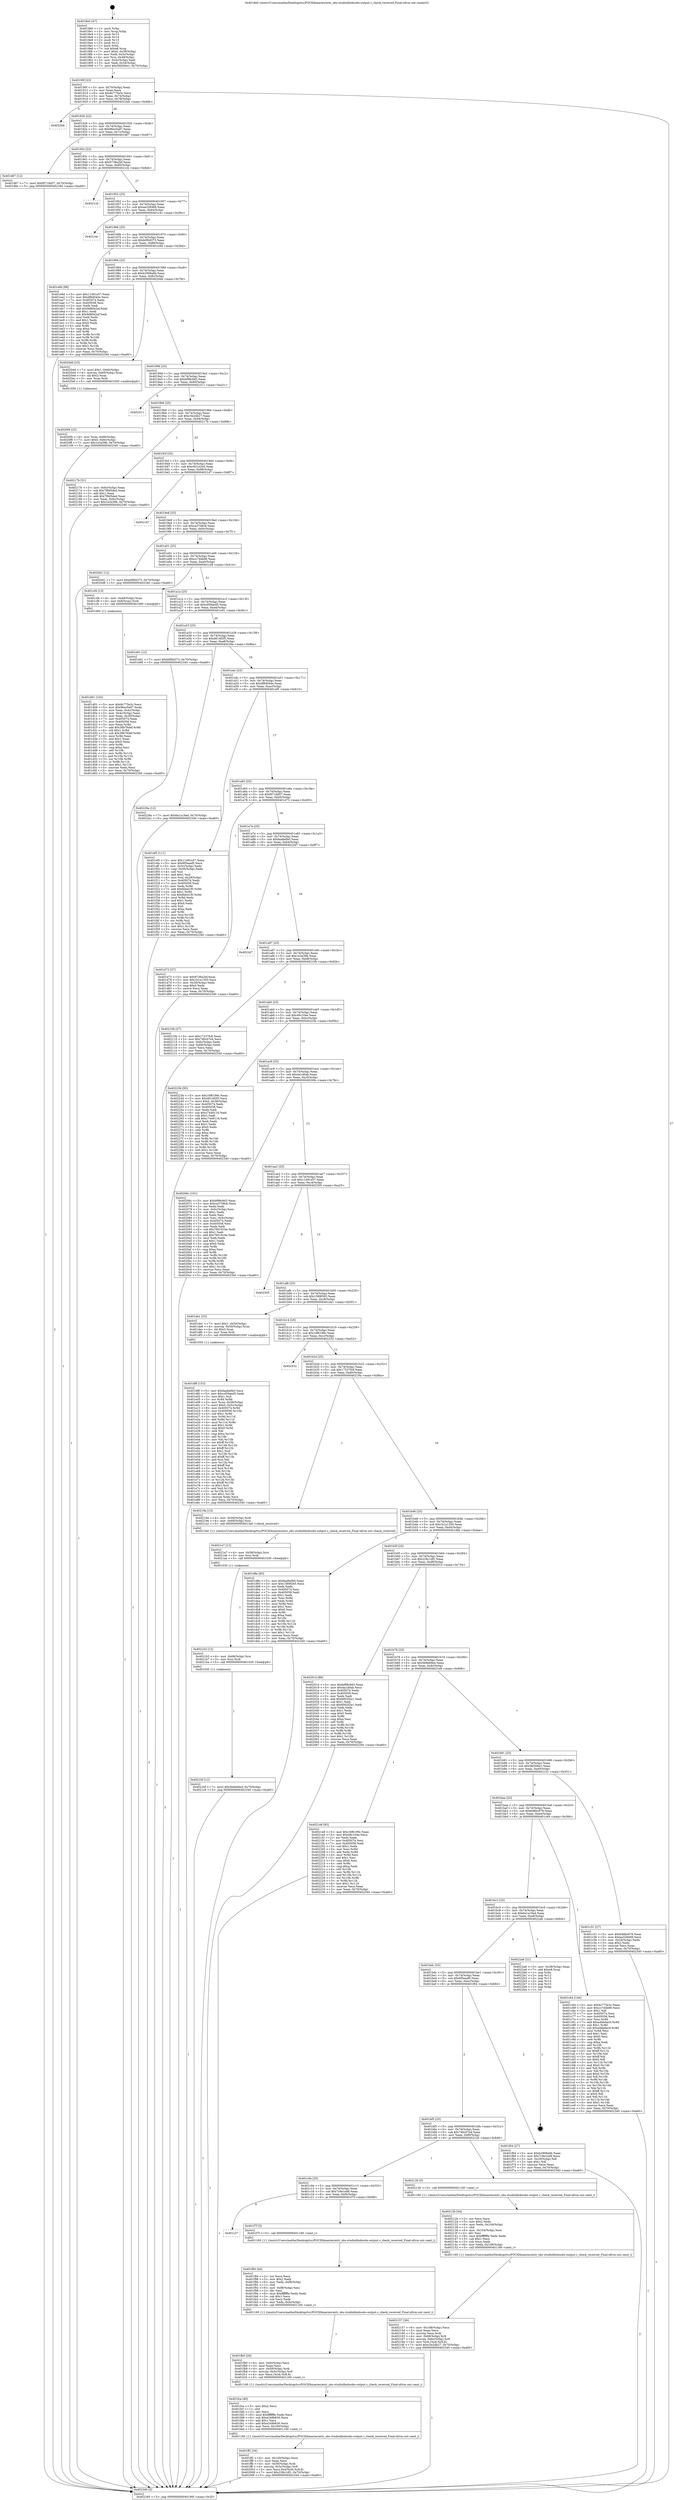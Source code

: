 digraph "0x4018e0" {
  label = "0x4018e0 (/mnt/c/Users/mathe/Desktop/tcc/POCII/binaries/extr_obs-studiolibobsobs-output.c_check_received_Final-ollvm.out::main(0))"
  labelloc = "t"
  node[shape=record]

  Entry [label="",width=0.3,height=0.3,shape=circle,fillcolor=black,style=filled]
  "0x40190f" [label="{
     0x40190f [23]\l
     | [instrs]\l
     &nbsp;&nbsp;0x40190f \<+3\>: mov -0x70(%rbp),%eax\l
     &nbsp;&nbsp;0x401912 \<+2\>: mov %eax,%ecx\l
     &nbsp;&nbsp;0x401914 \<+6\>: sub $0x8c775e3c,%ecx\l
     &nbsp;&nbsp;0x40191a \<+3\>: mov %eax,-0x74(%rbp)\l
     &nbsp;&nbsp;0x40191d \<+3\>: mov %ecx,-0x78(%rbp)\l
     &nbsp;&nbsp;0x401920 \<+6\>: je 00000000004022bb \<main+0x9db\>\l
  }"]
  "0x4022bb" [label="{
     0x4022bb\l
  }", style=dashed]
  "0x401926" [label="{
     0x401926 [22]\l
     | [instrs]\l
     &nbsp;&nbsp;0x401926 \<+5\>: jmp 000000000040192b \<main+0x4b\>\l
     &nbsp;&nbsp;0x40192b \<+3\>: mov -0x74(%rbp),%eax\l
     &nbsp;&nbsp;0x40192e \<+5\>: sub $0x96ec0a97,%eax\l
     &nbsp;&nbsp;0x401933 \<+3\>: mov %eax,-0x7c(%rbp)\l
     &nbsp;&nbsp;0x401936 \<+6\>: je 0000000000401d67 \<main+0x487\>\l
  }"]
  Exit [label="",width=0.3,height=0.3,shape=circle,fillcolor=black,style=filled,peripheries=2]
  "0x401d67" [label="{
     0x401d67 [12]\l
     | [instrs]\l
     &nbsp;&nbsp;0x401d67 \<+7\>: movl $0xf0718d57,-0x70(%rbp)\l
     &nbsp;&nbsp;0x401d6e \<+5\>: jmp 0000000000402340 \<main+0xa60\>\l
  }"]
  "0x40193c" [label="{
     0x40193c [22]\l
     | [instrs]\l
     &nbsp;&nbsp;0x40193c \<+5\>: jmp 0000000000401941 \<main+0x61\>\l
     &nbsp;&nbsp;0x401941 \<+3\>: mov -0x74(%rbp),%eax\l
     &nbsp;&nbsp;0x401944 \<+5\>: sub $0x9738a2bf,%eax\l
     &nbsp;&nbsp;0x401949 \<+3\>: mov %eax,-0x80(%rbp)\l
     &nbsp;&nbsp;0x40194c \<+6\>: je 00000000004021cb \<main+0x8eb\>\l
  }"]
  "0x4021bf" [label="{
     0x4021bf [12]\l
     | [instrs]\l
     &nbsp;&nbsp;0x4021bf \<+7\>: movl $0x5b9e69e4,-0x70(%rbp)\l
     &nbsp;&nbsp;0x4021c6 \<+5\>: jmp 0000000000402340 \<main+0xa60\>\l
  }"]
  "0x4021cb" [label="{
     0x4021cb\l
  }", style=dashed]
  "0x401952" [label="{
     0x401952 [25]\l
     | [instrs]\l
     &nbsp;&nbsp;0x401952 \<+5\>: jmp 0000000000401957 \<main+0x77\>\l
     &nbsp;&nbsp;0x401957 \<+3\>: mov -0x74(%rbp),%eax\l
     &nbsp;&nbsp;0x40195a \<+5\>: sub $0xaa328468,%eax\l
     &nbsp;&nbsp;0x40195f \<+6\>: mov %eax,-0x84(%rbp)\l
     &nbsp;&nbsp;0x401965 \<+6\>: je 0000000000401c4c \<main+0x36c\>\l
  }"]
  "0x4021b3" [label="{
     0x4021b3 [12]\l
     | [instrs]\l
     &nbsp;&nbsp;0x4021b3 \<+4\>: mov -0x68(%rbp),%rsi\l
     &nbsp;&nbsp;0x4021b7 \<+3\>: mov %rsi,%rdi\l
     &nbsp;&nbsp;0x4021ba \<+5\>: call 0000000000401030 \<free@plt\>\l
     | [calls]\l
     &nbsp;&nbsp;0x401030 \{1\} (unknown)\l
  }"]
  "0x401c4c" [label="{
     0x401c4c\l
  }", style=dashed]
  "0x40196b" [label="{
     0x40196b [25]\l
     | [instrs]\l
     &nbsp;&nbsp;0x40196b \<+5\>: jmp 0000000000401970 \<main+0x90\>\l
     &nbsp;&nbsp;0x401970 \<+3\>: mov -0x74(%rbp),%eax\l
     &nbsp;&nbsp;0x401973 \<+5\>: sub $0xb0f0d373,%eax\l
     &nbsp;&nbsp;0x401978 \<+6\>: mov %eax,-0x88(%rbp)\l
     &nbsp;&nbsp;0x40197e \<+6\>: je 0000000000401e9d \<main+0x5bd\>\l
  }"]
  "0x4021a7" [label="{
     0x4021a7 [12]\l
     | [instrs]\l
     &nbsp;&nbsp;0x4021a7 \<+4\>: mov -0x58(%rbp),%rsi\l
     &nbsp;&nbsp;0x4021ab \<+3\>: mov %rsi,%rdi\l
     &nbsp;&nbsp;0x4021ae \<+5\>: call 0000000000401030 \<free@plt\>\l
     | [calls]\l
     &nbsp;&nbsp;0x401030 \{1\} (unknown)\l
  }"]
  "0x401e9d" [label="{
     0x401e9d [88]\l
     | [instrs]\l
     &nbsp;&nbsp;0x401e9d \<+5\>: mov $0x11491e57,%eax\l
     &nbsp;&nbsp;0x401ea2 \<+5\>: mov $0xdf84044e,%ecx\l
     &nbsp;&nbsp;0x401ea7 \<+7\>: mov 0x405074,%edx\l
     &nbsp;&nbsp;0x401eae \<+7\>: mov 0x405058,%esi\l
     &nbsp;&nbsp;0x401eb5 \<+2\>: mov %edx,%edi\l
     &nbsp;&nbsp;0x401eb7 \<+6\>: add $0x9d80e2af,%edi\l
     &nbsp;&nbsp;0x401ebd \<+3\>: sub $0x1,%edi\l
     &nbsp;&nbsp;0x401ec0 \<+6\>: sub $0x9d80e2af,%edi\l
     &nbsp;&nbsp;0x401ec6 \<+3\>: imul %edi,%edx\l
     &nbsp;&nbsp;0x401ec9 \<+3\>: and $0x1,%edx\l
     &nbsp;&nbsp;0x401ecc \<+3\>: cmp $0x0,%edx\l
     &nbsp;&nbsp;0x401ecf \<+4\>: sete %r8b\l
     &nbsp;&nbsp;0x401ed3 \<+3\>: cmp $0xa,%esi\l
     &nbsp;&nbsp;0x401ed6 \<+4\>: setl %r9b\l
     &nbsp;&nbsp;0x401eda \<+3\>: mov %r8b,%r10b\l
     &nbsp;&nbsp;0x401edd \<+3\>: and %r9b,%r10b\l
     &nbsp;&nbsp;0x401ee0 \<+3\>: xor %r9b,%r8b\l
     &nbsp;&nbsp;0x401ee3 \<+3\>: or %r8b,%r10b\l
     &nbsp;&nbsp;0x401ee6 \<+4\>: test $0x1,%r10b\l
     &nbsp;&nbsp;0x401eea \<+3\>: cmovne %ecx,%eax\l
     &nbsp;&nbsp;0x401eed \<+3\>: mov %eax,-0x70(%rbp)\l
     &nbsp;&nbsp;0x401ef0 \<+5\>: jmp 0000000000402340 \<main+0xa60\>\l
  }"]
  "0x401984" [label="{
     0x401984 [25]\l
     | [instrs]\l
     &nbsp;&nbsp;0x401984 \<+5\>: jmp 0000000000401989 \<main+0xa9\>\l
     &nbsp;&nbsp;0x401989 \<+3\>: mov -0x74(%rbp),%eax\l
     &nbsp;&nbsp;0x40198c \<+5\>: sub $0xb2908a6b,%eax\l
     &nbsp;&nbsp;0x401991 \<+6\>: mov %eax,-0x8c(%rbp)\l
     &nbsp;&nbsp;0x401997 \<+6\>: je 00000000004020dd \<main+0x7fd\>\l
  }"]
  "0x402157" [label="{
     0x402157 [36]\l
     | [instrs]\l
     &nbsp;&nbsp;0x402157 \<+6\>: mov -0x108(%rbp),%ecx\l
     &nbsp;&nbsp;0x40215d \<+3\>: imul %eax,%ecx\l
     &nbsp;&nbsp;0x402160 \<+3\>: movslq %ecx,%rdi\l
     &nbsp;&nbsp;0x402163 \<+4\>: mov -0x68(%rbp),%r8\l
     &nbsp;&nbsp;0x402167 \<+4\>: movslq -0x6c(%rbp),%r9\l
     &nbsp;&nbsp;0x40216b \<+4\>: mov %rdi,(%r8,%r9,8)\l
     &nbsp;&nbsp;0x40216f \<+7\>: movl $0xc5e2db27,-0x70(%rbp)\l
     &nbsp;&nbsp;0x402176 \<+5\>: jmp 0000000000402340 \<main+0xa60\>\l
  }"]
  "0x4020dd" [label="{
     0x4020dd [23]\l
     | [instrs]\l
     &nbsp;&nbsp;0x4020dd \<+7\>: movl $0x1,-0x60(%rbp)\l
     &nbsp;&nbsp;0x4020e4 \<+4\>: movslq -0x60(%rbp),%rax\l
     &nbsp;&nbsp;0x4020e8 \<+4\>: shl $0x3,%rax\l
     &nbsp;&nbsp;0x4020ec \<+3\>: mov %rax,%rdi\l
     &nbsp;&nbsp;0x4020ef \<+5\>: call 0000000000401050 \<malloc@plt\>\l
     | [calls]\l
     &nbsp;&nbsp;0x401050 \{1\} (unknown)\l
  }"]
  "0x40199d" [label="{
     0x40199d [25]\l
     | [instrs]\l
     &nbsp;&nbsp;0x40199d \<+5\>: jmp 00000000004019a2 \<main+0xc2\>\l
     &nbsp;&nbsp;0x4019a2 \<+3\>: mov -0x74(%rbp),%eax\l
     &nbsp;&nbsp;0x4019a5 \<+5\>: sub $0xbf98c9d3,%eax\l
     &nbsp;&nbsp;0x4019aa \<+6\>: mov %eax,-0x90(%rbp)\l
     &nbsp;&nbsp;0x4019b0 \<+6\>: je 0000000000402311 \<main+0xa31\>\l
  }"]
  "0x40212b" [label="{
     0x40212b [44]\l
     | [instrs]\l
     &nbsp;&nbsp;0x40212b \<+2\>: xor %ecx,%ecx\l
     &nbsp;&nbsp;0x40212d \<+5\>: mov $0x2,%edx\l
     &nbsp;&nbsp;0x402132 \<+6\>: mov %edx,-0x104(%rbp)\l
     &nbsp;&nbsp;0x402138 \<+1\>: cltd\l
     &nbsp;&nbsp;0x402139 \<+6\>: mov -0x104(%rbp),%esi\l
     &nbsp;&nbsp;0x40213f \<+2\>: idiv %esi\l
     &nbsp;&nbsp;0x402141 \<+6\>: imul $0xfffffffe,%edx,%edx\l
     &nbsp;&nbsp;0x402147 \<+3\>: sub $0x1,%ecx\l
     &nbsp;&nbsp;0x40214a \<+2\>: sub %ecx,%edx\l
     &nbsp;&nbsp;0x40214c \<+6\>: mov %edx,-0x108(%rbp)\l
     &nbsp;&nbsp;0x402152 \<+5\>: call 0000000000401160 \<next_i\>\l
     | [calls]\l
     &nbsp;&nbsp;0x401160 \{1\} (/mnt/c/Users/mathe/Desktop/tcc/POCII/binaries/extr_obs-studiolibobsobs-output.c_check_received_Final-ollvm.out::next_i)\l
  }"]
  "0x402311" [label="{
     0x402311\l
  }", style=dashed]
  "0x4019b6" [label="{
     0x4019b6 [25]\l
     | [instrs]\l
     &nbsp;&nbsp;0x4019b6 \<+5\>: jmp 00000000004019bb \<main+0xdb\>\l
     &nbsp;&nbsp;0x4019bb \<+3\>: mov -0x74(%rbp),%eax\l
     &nbsp;&nbsp;0x4019be \<+5\>: sub $0xc5e2db27,%eax\l
     &nbsp;&nbsp;0x4019c3 \<+6\>: mov %eax,-0x94(%rbp)\l
     &nbsp;&nbsp;0x4019c9 \<+6\>: je 000000000040217b \<main+0x89b\>\l
  }"]
  "0x4020f4" [label="{
     0x4020f4 [23]\l
     | [instrs]\l
     &nbsp;&nbsp;0x4020f4 \<+4\>: mov %rax,-0x68(%rbp)\l
     &nbsp;&nbsp;0x4020f8 \<+7\>: movl $0x0,-0x6c(%rbp)\l
     &nbsp;&nbsp;0x4020ff \<+7\>: movl $0x1e3a39b,-0x70(%rbp)\l
     &nbsp;&nbsp;0x402106 \<+5\>: jmp 0000000000402340 \<main+0xa60\>\l
  }"]
  "0x40217b" [label="{
     0x40217b [31]\l
     | [instrs]\l
     &nbsp;&nbsp;0x40217b \<+3\>: mov -0x6c(%rbp),%eax\l
     &nbsp;&nbsp;0x40217e \<+5\>: sub $0x7f9d5ded,%eax\l
     &nbsp;&nbsp;0x402183 \<+3\>: add $0x1,%eax\l
     &nbsp;&nbsp;0x402186 \<+5\>: add $0x7f9d5ded,%eax\l
     &nbsp;&nbsp;0x40218b \<+3\>: mov %eax,-0x6c(%rbp)\l
     &nbsp;&nbsp;0x40218e \<+7\>: movl $0x1e3a39b,-0x70(%rbp)\l
     &nbsp;&nbsp;0x402195 \<+5\>: jmp 0000000000402340 \<main+0xa60\>\l
  }"]
  "0x4019cf" [label="{
     0x4019cf [25]\l
     | [instrs]\l
     &nbsp;&nbsp;0x4019cf \<+5\>: jmp 00000000004019d4 \<main+0xf4\>\l
     &nbsp;&nbsp;0x4019d4 \<+3\>: mov -0x74(%rbp),%eax\l
     &nbsp;&nbsp;0x4019d7 \<+5\>: sub $0xc621e2e0,%eax\l
     &nbsp;&nbsp;0x4019dc \<+6\>: mov %eax,-0x98(%rbp)\l
     &nbsp;&nbsp;0x4019e2 \<+6\>: je 00000000004021d7 \<main+0x8f7\>\l
  }"]
  "0x401ff2" [label="{
     0x401ff2 [34]\l
     | [instrs]\l
     &nbsp;&nbsp;0x401ff2 \<+6\>: mov -0x100(%rbp),%ecx\l
     &nbsp;&nbsp;0x401ff8 \<+3\>: imul %eax,%ecx\l
     &nbsp;&nbsp;0x401ffb \<+4\>: mov -0x58(%rbp),%rdi\l
     &nbsp;&nbsp;0x401fff \<+4\>: movslq -0x5c(%rbp),%r8\l
     &nbsp;&nbsp;0x402003 \<+5\>: mov %ecx,0x4(%rdi,%r8,8)\l
     &nbsp;&nbsp;0x402008 \<+7\>: movl $0x228c1df1,-0x70(%rbp)\l
     &nbsp;&nbsp;0x40200f \<+5\>: jmp 0000000000402340 \<main+0xa60\>\l
  }"]
  "0x4021d7" [label="{
     0x4021d7\l
  }", style=dashed]
  "0x4019e8" [label="{
     0x4019e8 [25]\l
     | [instrs]\l
     &nbsp;&nbsp;0x4019e8 \<+5\>: jmp 00000000004019ed \<main+0x10d\>\l
     &nbsp;&nbsp;0x4019ed \<+3\>: mov -0x74(%rbp),%eax\l
     &nbsp;&nbsp;0x4019f0 \<+5\>: sub $0xca3708cb,%eax\l
     &nbsp;&nbsp;0x4019f5 \<+6\>: mov %eax,-0x9c(%rbp)\l
     &nbsp;&nbsp;0x4019fb \<+6\>: je 00000000004020d1 \<main+0x7f1\>\l
  }"]
  "0x401fca" [label="{
     0x401fca [40]\l
     | [instrs]\l
     &nbsp;&nbsp;0x401fca \<+5\>: mov $0x2,%ecx\l
     &nbsp;&nbsp;0x401fcf \<+1\>: cltd\l
     &nbsp;&nbsp;0x401fd0 \<+2\>: idiv %ecx\l
     &nbsp;&nbsp;0x401fd2 \<+6\>: imul $0xfffffffe,%edx,%ecx\l
     &nbsp;&nbsp;0x401fd8 \<+6\>: sub $0xe249b630,%ecx\l
     &nbsp;&nbsp;0x401fde \<+3\>: add $0x1,%ecx\l
     &nbsp;&nbsp;0x401fe1 \<+6\>: add $0xe249b630,%ecx\l
     &nbsp;&nbsp;0x401fe7 \<+6\>: mov %ecx,-0x100(%rbp)\l
     &nbsp;&nbsp;0x401fed \<+5\>: call 0000000000401160 \<next_i\>\l
     | [calls]\l
     &nbsp;&nbsp;0x401160 \{1\} (/mnt/c/Users/mathe/Desktop/tcc/POCII/binaries/extr_obs-studiolibobsobs-output.c_check_received_Final-ollvm.out::next_i)\l
  }"]
  "0x4020d1" [label="{
     0x4020d1 [12]\l
     | [instrs]\l
     &nbsp;&nbsp;0x4020d1 \<+7\>: movl $0xb0f0d373,-0x70(%rbp)\l
     &nbsp;&nbsp;0x4020d8 \<+5\>: jmp 0000000000402340 \<main+0xa60\>\l
  }"]
  "0x401a01" [label="{
     0x401a01 [25]\l
     | [instrs]\l
     &nbsp;&nbsp;0x401a01 \<+5\>: jmp 0000000000401a06 \<main+0x126\>\l
     &nbsp;&nbsp;0x401a06 \<+3\>: mov -0x74(%rbp),%eax\l
     &nbsp;&nbsp;0x401a09 \<+5\>: sub $0xcc7d4b98,%eax\l
     &nbsp;&nbsp;0x401a0e \<+6\>: mov %eax,-0xa0(%rbp)\l
     &nbsp;&nbsp;0x401a14 \<+6\>: je 0000000000401cf4 \<main+0x414\>\l
  }"]
  "0x401fb0" [label="{
     0x401fb0 [26]\l
     | [instrs]\l
     &nbsp;&nbsp;0x401fb0 \<+6\>: mov -0xfc(%rbp),%ecx\l
     &nbsp;&nbsp;0x401fb6 \<+3\>: imul %eax,%ecx\l
     &nbsp;&nbsp;0x401fb9 \<+4\>: mov -0x58(%rbp),%rdi\l
     &nbsp;&nbsp;0x401fbd \<+4\>: movslq -0x5c(%rbp),%r8\l
     &nbsp;&nbsp;0x401fc1 \<+4\>: mov %ecx,(%rdi,%r8,8)\l
     &nbsp;&nbsp;0x401fc5 \<+5\>: call 0000000000401160 \<next_i\>\l
     | [calls]\l
     &nbsp;&nbsp;0x401160 \{1\} (/mnt/c/Users/mathe/Desktop/tcc/POCII/binaries/extr_obs-studiolibobsobs-output.c_check_received_Final-ollvm.out::next_i)\l
  }"]
  "0x401cf4" [label="{
     0x401cf4 [13]\l
     | [instrs]\l
     &nbsp;&nbsp;0x401cf4 \<+4\>: mov -0x48(%rbp),%rax\l
     &nbsp;&nbsp;0x401cf8 \<+4\>: mov 0x8(%rax),%rdi\l
     &nbsp;&nbsp;0x401cfc \<+5\>: call 0000000000401060 \<atoi@plt\>\l
     | [calls]\l
     &nbsp;&nbsp;0x401060 \{1\} (unknown)\l
  }"]
  "0x401a1a" [label="{
     0x401a1a [25]\l
     | [instrs]\l
     &nbsp;&nbsp;0x401a1a \<+5\>: jmp 0000000000401a1f \<main+0x13f\>\l
     &nbsp;&nbsp;0x401a1f \<+3\>: mov -0x74(%rbp),%eax\l
     &nbsp;&nbsp;0x401a22 \<+5\>: sub $0xcd59aed5,%eax\l
     &nbsp;&nbsp;0x401a27 \<+6\>: mov %eax,-0xa4(%rbp)\l
     &nbsp;&nbsp;0x401a2d \<+6\>: je 0000000000401e91 \<main+0x5b1\>\l
  }"]
  "0x401f84" [label="{
     0x401f84 [44]\l
     | [instrs]\l
     &nbsp;&nbsp;0x401f84 \<+2\>: xor %ecx,%ecx\l
     &nbsp;&nbsp;0x401f86 \<+5\>: mov $0x2,%edx\l
     &nbsp;&nbsp;0x401f8b \<+6\>: mov %edx,-0xf8(%rbp)\l
     &nbsp;&nbsp;0x401f91 \<+1\>: cltd\l
     &nbsp;&nbsp;0x401f92 \<+6\>: mov -0xf8(%rbp),%esi\l
     &nbsp;&nbsp;0x401f98 \<+2\>: idiv %esi\l
     &nbsp;&nbsp;0x401f9a \<+6\>: imul $0xfffffffe,%edx,%edx\l
     &nbsp;&nbsp;0x401fa0 \<+3\>: sub $0x1,%ecx\l
     &nbsp;&nbsp;0x401fa3 \<+2\>: sub %ecx,%edx\l
     &nbsp;&nbsp;0x401fa5 \<+6\>: mov %edx,-0xfc(%rbp)\l
     &nbsp;&nbsp;0x401fab \<+5\>: call 0000000000401160 \<next_i\>\l
     | [calls]\l
     &nbsp;&nbsp;0x401160 \{1\} (/mnt/c/Users/mathe/Desktop/tcc/POCII/binaries/extr_obs-studiolibobsobs-output.c_check_received_Final-ollvm.out::next_i)\l
  }"]
  "0x401e91" [label="{
     0x401e91 [12]\l
     | [instrs]\l
     &nbsp;&nbsp;0x401e91 \<+7\>: movl $0xb0f0d373,-0x70(%rbp)\l
     &nbsp;&nbsp;0x401e98 \<+5\>: jmp 0000000000402340 \<main+0xa60\>\l
  }"]
  "0x401a33" [label="{
     0x401a33 [25]\l
     | [instrs]\l
     &nbsp;&nbsp;0x401a33 \<+5\>: jmp 0000000000401a38 \<main+0x158\>\l
     &nbsp;&nbsp;0x401a38 \<+3\>: mov -0x74(%rbp),%eax\l
     &nbsp;&nbsp;0x401a3b \<+5\>: sub $0xd614f2f5,%eax\l
     &nbsp;&nbsp;0x401a40 \<+6\>: mov %eax,-0xa8(%rbp)\l
     &nbsp;&nbsp;0x401a46 \<+6\>: je 000000000040229a \<main+0x9ba\>\l
  }"]
  "0x401c27" [label="{
     0x401c27\l
  }", style=dashed]
  "0x40229a" [label="{
     0x40229a [12]\l
     | [instrs]\l
     &nbsp;&nbsp;0x40229a \<+7\>: movl $0x6a1a19ad,-0x70(%rbp)\l
     &nbsp;&nbsp;0x4022a1 \<+5\>: jmp 0000000000402340 \<main+0xa60\>\l
  }"]
  "0x401a4c" [label="{
     0x401a4c [25]\l
     | [instrs]\l
     &nbsp;&nbsp;0x401a4c \<+5\>: jmp 0000000000401a51 \<main+0x171\>\l
     &nbsp;&nbsp;0x401a51 \<+3\>: mov -0x74(%rbp),%eax\l
     &nbsp;&nbsp;0x401a54 \<+5\>: sub $0xdf84044e,%eax\l
     &nbsp;&nbsp;0x401a59 \<+6\>: mov %eax,-0xac(%rbp)\l
     &nbsp;&nbsp;0x401a5f \<+6\>: je 0000000000401ef5 \<main+0x615\>\l
  }"]
  "0x401f7f" [label="{
     0x401f7f [5]\l
     | [instrs]\l
     &nbsp;&nbsp;0x401f7f \<+5\>: call 0000000000401160 \<next_i\>\l
     | [calls]\l
     &nbsp;&nbsp;0x401160 \{1\} (/mnt/c/Users/mathe/Desktop/tcc/POCII/binaries/extr_obs-studiolibobsobs-output.c_check_received_Final-ollvm.out::next_i)\l
  }"]
  "0x401ef5" [label="{
     0x401ef5 [111]\l
     | [instrs]\l
     &nbsp;&nbsp;0x401ef5 \<+5\>: mov $0x11491e57,%eax\l
     &nbsp;&nbsp;0x401efa \<+5\>: mov $0x6f5eaaf0,%ecx\l
     &nbsp;&nbsp;0x401eff \<+3\>: mov -0x5c(%rbp),%edx\l
     &nbsp;&nbsp;0x401f02 \<+3\>: cmp -0x50(%rbp),%edx\l
     &nbsp;&nbsp;0x401f05 \<+4\>: setl %sil\l
     &nbsp;&nbsp;0x401f09 \<+4\>: and $0x1,%sil\l
     &nbsp;&nbsp;0x401f0d \<+4\>: mov %sil,-0x29(%rbp)\l
     &nbsp;&nbsp;0x401f11 \<+7\>: mov 0x405074,%edx\l
     &nbsp;&nbsp;0x401f18 \<+7\>: mov 0x405058,%edi\l
     &nbsp;&nbsp;0x401f1f \<+3\>: mov %edx,%r8d\l
     &nbsp;&nbsp;0x401f22 \<+7\>: add $0x6bb41f0,%r8d\l
     &nbsp;&nbsp;0x401f29 \<+4\>: sub $0x1,%r8d\l
     &nbsp;&nbsp;0x401f2d \<+7\>: sub $0x6bb41f0,%r8d\l
     &nbsp;&nbsp;0x401f34 \<+4\>: imul %r8d,%edx\l
     &nbsp;&nbsp;0x401f38 \<+3\>: and $0x1,%edx\l
     &nbsp;&nbsp;0x401f3b \<+3\>: cmp $0x0,%edx\l
     &nbsp;&nbsp;0x401f3e \<+4\>: sete %sil\l
     &nbsp;&nbsp;0x401f42 \<+3\>: cmp $0xa,%edi\l
     &nbsp;&nbsp;0x401f45 \<+4\>: setl %r9b\l
     &nbsp;&nbsp;0x401f49 \<+3\>: mov %sil,%r10b\l
     &nbsp;&nbsp;0x401f4c \<+3\>: and %r9b,%r10b\l
     &nbsp;&nbsp;0x401f4f \<+3\>: xor %r9b,%sil\l
     &nbsp;&nbsp;0x401f52 \<+3\>: or %sil,%r10b\l
     &nbsp;&nbsp;0x401f55 \<+4\>: test $0x1,%r10b\l
     &nbsp;&nbsp;0x401f59 \<+3\>: cmovne %ecx,%eax\l
     &nbsp;&nbsp;0x401f5c \<+3\>: mov %eax,-0x70(%rbp)\l
     &nbsp;&nbsp;0x401f5f \<+5\>: jmp 0000000000402340 \<main+0xa60\>\l
  }"]
  "0x401a65" [label="{
     0x401a65 [25]\l
     | [instrs]\l
     &nbsp;&nbsp;0x401a65 \<+5\>: jmp 0000000000401a6a \<main+0x18a\>\l
     &nbsp;&nbsp;0x401a6a \<+3\>: mov -0x74(%rbp),%eax\l
     &nbsp;&nbsp;0x401a6d \<+5\>: sub $0xf0718d57,%eax\l
     &nbsp;&nbsp;0x401a72 \<+6\>: mov %eax,-0xb0(%rbp)\l
     &nbsp;&nbsp;0x401a78 \<+6\>: je 0000000000401d73 \<main+0x493\>\l
  }"]
  "0x401c0e" [label="{
     0x401c0e [25]\l
     | [instrs]\l
     &nbsp;&nbsp;0x401c0e \<+5\>: jmp 0000000000401c13 \<main+0x333\>\l
     &nbsp;&nbsp;0x401c13 \<+3\>: mov -0x74(%rbp),%eax\l
     &nbsp;&nbsp;0x401c16 \<+5\>: sub $0x7c9e1ed8,%eax\l
     &nbsp;&nbsp;0x401c1b \<+6\>: mov %eax,-0xf4(%rbp)\l
     &nbsp;&nbsp;0x401c21 \<+6\>: je 0000000000401f7f \<main+0x69f\>\l
  }"]
  "0x401d73" [label="{
     0x401d73 [27]\l
     | [instrs]\l
     &nbsp;&nbsp;0x401d73 \<+5\>: mov $0x9738a2bf,%eax\l
     &nbsp;&nbsp;0x401d78 \<+5\>: mov $0x1b1a1350,%ecx\l
     &nbsp;&nbsp;0x401d7d \<+3\>: mov -0x30(%rbp),%edx\l
     &nbsp;&nbsp;0x401d80 \<+3\>: cmp $0x0,%edx\l
     &nbsp;&nbsp;0x401d83 \<+3\>: cmove %ecx,%eax\l
     &nbsp;&nbsp;0x401d86 \<+3\>: mov %eax,-0x70(%rbp)\l
     &nbsp;&nbsp;0x401d89 \<+5\>: jmp 0000000000402340 \<main+0xa60\>\l
  }"]
  "0x401a7e" [label="{
     0x401a7e [25]\l
     | [instrs]\l
     &nbsp;&nbsp;0x401a7e \<+5\>: jmp 0000000000401a83 \<main+0x1a3\>\l
     &nbsp;&nbsp;0x401a83 \<+3\>: mov -0x74(%rbp),%eax\l
     &nbsp;&nbsp;0x401a86 \<+5\>: sub $0xfaa8a0b0,%eax\l
     &nbsp;&nbsp;0x401a8b \<+6\>: mov %eax,-0xb4(%rbp)\l
     &nbsp;&nbsp;0x401a91 \<+6\>: je 00000000004022d7 \<main+0x9f7\>\l
  }"]
  "0x402126" [label="{
     0x402126 [5]\l
     | [instrs]\l
     &nbsp;&nbsp;0x402126 \<+5\>: call 0000000000401160 \<next_i\>\l
     | [calls]\l
     &nbsp;&nbsp;0x401160 \{1\} (/mnt/c/Users/mathe/Desktop/tcc/POCII/binaries/extr_obs-studiolibobsobs-output.c_check_received_Final-ollvm.out::next_i)\l
  }"]
  "0x4022d7" [label="{
     0x4022d7\l
  }", style=dashed]
  "0x401a97" [label="{
     0x401a97 [25]\l
     | [instrs]\l
     &nbsp;&nbsp;0x401a97 \<+5\>: jmp 0000000000401a9c \<main+0x1bc\>\l
     &nbsp;&nbsp;0x401a9c \<+3\>: mov -0x74(%rbp),%eax\l
     &nbsp;&nbsp;0x401a9f \<+5\>: sub $0x1e3a39b,%eax\l
     &nbsp;&nbsp;0x401aa4 \<+6\>: mov %eax,-0xb8(%rbp)\l
     &nbsp;&nbsp;0x401aaa \<+6\>: je 000000000040210b \<main+0x82b\>\l
  }"]
  "0x401bf5" [label="{
     0x401bf5 [25]\l
     | [instrs]\l
     &nbsp;&nbsp;0x401bf5 \<+5\>: jmp 0000000000401bfa \<main+0x31a\>\l
     &nbsp;&nbsp;0x401bfa \<+3\>: mov -0x74(%rbp),%eax\l
     &nbsp;&nbsp;0x401bfd \<+5\>: sub $0x74bc07e4,%eax\l
     &nbsp;&nbsp;0x401c02 \<+6\>: mov %eax,-0xf0(%rbp)\l
     &nbsp;&nbsp;0x401c08 \<+6\>: je 0000000000402126 \<main+0x846\>\l
  }"]
  "0x40210b" [label="{
     0x40210b [27]\l
     | [instrs]\l
     &nbsp;&nbsp;0x40210b \<+5\>: mov $0x17237fc8,%eax\l
     &nbsp;&nbsp;0x402110 \<+5\>: mov $0x74bc07e4,%ecx\l
     &nbsp;&nbsp;0x402115 \<+3\>: mov -0x6c(%rbp),%edx\l
     &nbsp;&nbsp;0x402118 \<+3\>: cmp -0x60(%rbp),%edx\l
     &nbsp;&nbsp;0x40211b \<+3\>: cmovl %ecx,%eax\l
     &nbsp;&nbsp;0x40211e \<+3\>: mov %eax,-0x70(%rbp)\l
     &nbsp;&nbsp;0x402121 \<+5\>: jmp 0000000000402340 \<main+0xa60\>\l
  }"]
  "0x401ab0" [label="{
     0x401ab0 [25]\l
     | [instrs]\l
     &nbsp;&nbsp;0x401ab0 \<+5\>: jmp 0000000000401ab5 \<main+0x1d5\>\l
     &nbsp;&nbsp;0x401ab5 \<+3\>: mov -0x74(%rbp),%eax\l
     &nbsp;&nbsp;0x401ab8 \<+5\>: sub $0x49c104e,%eax\l
     &nbsp;&nbsp;0x401abd \<+6\>: mov %eax,-0xbc(%rbp)\l
     &nbsp;&nbsp;0x401ac3 \<+6\>: je 000000000040223b \<main+0x95b\>\l
  }"]
  "0x401f64" [label="{
     0x401f64 [27]\l
     | [instrs]\l
     &nbsp;&nbsp;0x401f64 \<+5\>: mov $0xb2908a6b,%eax\l
     &nbsp;&nbsp;0x401f69 \<+5\>: mov $0x7c9e1ed8,%ecx\l
     &nbsp;&nbsp;0x401f6e \<+3\>: mov -0x29(%rbp),%dl\l
     &nbsp;&nbsp;0x401f71 \<+3\>: test $0x1,%dl\l
     &nbsp;&nbsp;0x401f74 \<+3\>: cmovne %ecx,%eax\l
     &nbsp;&nbsp;0x401f77 \<+3\>: mov %eax,-0x70(%rbp)\l
     &nbsp;&nbsp;0x401f7a \<+5\>: jmp 0000000000402340 \<main+0xa60\>\l
  }"]
  "0x40223b" [label="{
     0x40223b [95]\l
     | [instrs]\l
     &nbsp;&nbsp;0x40223b \<+5\>: mov $0x16f6199c,%eax\l
     &nbsp;&nbsp;0x402240 \<+5\>: mov $0xd614f2f5,%ecx\l
     &nbsp;&nbsp;0x402245 \<+7\>: movl $0x0,-0x38(%rbp)\l
     &nbsp;&nbsp;0x40224c \<+7\>: mov 0x405074,%edx\l
     &nbsp;&nbsp;0x402253 \<+7\>: mov 0x405058,%esi\l
     &nbsp;&nbsp;0x40225a \<+2\>: mov %edx,%edi\l
     &nbsp;&nbsp;0x40225c \<+6\>: sub $0xc7449116,%edi\l
     &nbsp;&nbsp;0x402262 \<+3\>: sub $0x1,%edi\l
     &nbsp;&nbsp;0x402265 \<+6\>: add $0xc7449116,%edi\l
     &nbsp;&nbsp;0x40226b \<+3\>: imul %edi,%edx\l
     &nbsp;&nbsp;0x40226e \<+3\>: and $0x1,%edx\l
     &nbsp;&nbsp;0x402271 \<+3\>: cmp $0x0,%edx\l
     &nbsp;&nbsp;0x402274 \<+4\>: sete %r8b\l
     &nbsp;&nbsp;0x402278 \<+3\>: cmp $0xa,%esi\l
     &nbsp;&nbsp;0x40227b \<+4\>: setl %r9b\l
     &nbsp;&nbsp;0x40227f \<+3\>: mov %r8b,%r10b\l
     &nbsp;&nbsp;0x402282 \<+3\>: and %r9b,%r10b\l
     &nbsp;&nbsp;0x402285 \<+3\>: xor %r9b,%r8b\l
     &nbsp;&nbsp;0x402288 \<+3\>: or %r8b,%r10b\l
     &nbsp;&nbsp;0x40228b \<+4\>: test $0x1,%r10b\l
     &nbsp;&nbsp;0x40228f \<+3\>: cmovne %ecx,%eax\l
     &nbsp;&nbsp;0x402292 \<+3\>: mov %eax,-0x70(%rbp)\l
     &nbsp;&nbsp;0x402295 \<+5\>: jmp 0000000000402340 \<main+0xa60\>\l
  }"]
  "0x401ac9" [label="{
     0x401ac9 [25]\l
     | [instrs]\l
     &nbsp;&nbsp;0x401ac9 \<+5\>: jmp 0000000000401ace \<main+0x1ee\>\l
     &nbsp;&nbsp;0x401ace \<+3\>: mov -0x74(%rbp),%eax\l
     &nbsp;&nbsp;0x401ad1 \<+5\>: sub $0x4a1d0ab,%eax\l
     &nbsp;&nbsp;0x401ad6 \<+6\>: mov %eax,-0xc0(%rbp)\l
     &nbsp;&nbsp;0x401adc \<+6\>: je 000000000040206c \<main+0x78c\>\l
  }"]
  "0x401bdc" [label="{
     0x401bdc [25]\l
     | [instrs]\l
     &nbsp;&nbsp;0x401bdc \<+5\>: jmp 0000000000401be1 \<main+0x301\>\l
     &nbsp;&nbsp;0x401be1 \<+3\>: mov -0x74(%rbp),%eax\l
     &nbsp;&nbsp;0x401be4 \<+5\>: sub $0x6f5eaaf0,%eax\l
     &nbsp;&nbsp;0x401be9 \<+6\>: mov %eax,-0xec(%rbp)\l
     &nbsp;&nbsp;0x401bef \<+6\>: je 0000000000401f64 \<main+0x684\>\l
  }"]
  "0x40206c" [label="{
     0x40206c [101]\l
     | [instrs]\l
     &nbsp;&nbsp;0x40206c \<+5\>: mov $0xbf98c9d3,%eax\l
     &nbsp;&nbsp;0x402071 \<+5\>: mov $0xca3708cb,%ecx\l
     &nbsp;&nbsp;0x402076 \<+2\>: xor %edx,%edx\l
     &nbsp;&nbsp;0x402078 \<+3\>: mov -0x5c(%rbp),%esi\l
     &nbsp;&nbsp;0x40207b \<+3\>: sub $0x1,%edx\l
     &nbsp;&nbsp;0x40207e \<+2\>: sub %edx,%esi\l
     &nbsp;&nbsp;0x402080 \<+3\>: mov %esi,-0x5c(%rbp)\l
     &nbsp;&nbsp;0x402083 \<+7\>: mov 0x405074,%edx\l
     &nbsp;&nbsp;0x40208a \<+7\>: mov 0x405058,%esi\l
     &nbsp;&nbsp;0x402091 \<+2\>: mov %edx,%edi\l
     &nbsp;&nbsp;0x402093 \<+6\>: sub $0x7601916e,%edi\l
     &nbsp;&nbsp;0x402099 \<+3\>: sub $0x1,%edi\l
     &nbsp;&nbsp;0x40209c \<+6\>: add $0x7601916e,%edi\l
     &nbsp;&nbsp;0x4020a2 \<+3\>: imul %edi,%edx\l
     &nbsp;&nbsp;0x4020a5 \<+3\>: and $0x1,%edx\l
     &nbsp;&nbsp;0x4020a8 \<+3\>: cmp $0x0,%edx\l
     &nbsp;&nbsp;0x4020ab \<+4\>: sete %r8b\l
     &nbsp;&nbsp;0x4020af \<+3\>: cmp $0xa,%esi\l
     &nbsp;&nbsp;0x4020b2 \<+4\>: setl %r9b\l
     &nbsp;&nbsp;0x4020b6 \<+3\>: mov %r8b,%r10b\l
     &nbsp;&nbsp;0x4020b9 \<+3\>: and %r9b,%r10b\l
     &nbsp;&nbsp;0x4020bc \<+3\>: xor %r9b,%r8b\l
     &nbsp;&nbsp;0x4020bf \<+3\>: or %r8b,%r10b\l
     &nbsp;&nbsp;0x4020c2 \<+4\>: test $0x1,%r10b\l
     &nbsp;&nbsp;0x4020c6 \<+3\>: cmovne %ecx,%eax\l
     &nbsp;&nbsp;0x4020c9 \<+3\>: mov %eax,-0x70(%rbp)\l
     &nbsp;&nbsp;0x4020cc \<+5\>: jmp 0000000000402340 \<main+0xa60\>\l
  }"]
  "0x401ae2" [label="{
     0x401ae2 [25]\l
     | [instrs]\l
     &nbsp;&nbsp;0x401ae2 \<+5\>: jmp 0000000000401ae7 \<main+0x207\>\l
     &nbsp;&nbsp;0x401ae7 \<+3\>: mov -0x74(%rbp),%eax\l
     &nbsp;&nbsp;0x401aea \<+5\>: sub $0x11491e57,%eax\l
     &nbsp;&nbsp;0x401aef \<+6\>: mov %eax,-0xc4(%rbp)\l
     &nbsp;&nbsp;0x401af5 \<+6\>: je 0000000000402305 \<main+0xa25\>\l
  }"]
  "0x4022a6" [label="{
     0x4022a6 [21]\l
     | [instrs]\l
     &nbsp;&nbsp;0x4022a6 \<+3\>: mov -0x38(%rbp),%eax\l
     &nbsp;&nbsp;0x4022a9 \<+7\>: add $0xe8,%rsp\l
     &nbsp;&nbsp;0x4022b0 \<+1\>: pop %rbx\l
     &nbsp;&nbsp;0x4022b1 \<+2\>: pop %r12\l
     &nbsp;&nbsp;0x4022b3 \<+2\>: pop %r13\l
     &nbsp;&nbsp;0x4022b5 \<+2\>: pop %r14\l
     &nbsp;&nbsp;0x4022b7 \<+2\>: pop %r15\l
     &nbsp;&nbsp;0x4022b9 \<+1\>: pop %rbp\l
     &nbsp;&nbsp;0x4022ba \<+1\>: ret\l
  }"]
  "0x402305" [label="{
     0x402305\l
  }", style=dashed]
  "0x401afb" [label="{
     0x401afb [25]\l
     | [instrs]\l
     &nbsp;&nbsp;0x401afb \<+5\>: jmp 0000000000401b00 \<main+0x220\>\l
     &nbsp;&nbsp;0x401b00 \<+3\>: mov -0x74(%rbp),%eax\l
     &nbsp;&nbsp;0x401b03 \<+5\>: sub $0x1589f265,%eax\l
     &nbsp;&nbsp;0x401b08 \<+6\>: mov %eax,-0xc8(%rbp)\l
     &nbsp;&nbsp;0x401b0e \<+6\>: je 0000000000401de1 \<main+0x501\>\l
  }"]
  "0x401df8" [label="{
     0x401df8 [153]\l
     | [instrs]\l
     &nbsp;&nbsp;0x401df8 \<+5\>: mov $0xfaa8a0b0,%ecx\l
     &nbsp;&nbsp;0x401dfd \<+5\>: mov $0xcd59aed5,%edx\l
     &nbsp;&nbsp;0x401e02 \<+3\>: mov $0x1,%sil\l
     &nbsp;&nbsp;0x401e05 \<+3\>: xor %r8d,%r8d\l
     &nbsp;&nbsp;0x401e08 \<+4\>: mov %rax,-0x58(%rbp)\l
     &nbsp;&nbsp;0x401e0c \<+7\>: movl $0x0,-0x5c(%rbp)\l
     &nbsp;&nbsp;0x401e13 \<+8\>: mov 0x405074,%r9d\l
     &nbsp;&nbsp;0x401e1b \<+8\>: mov 0x405058,%r10d\l
     &nbsp;&nbsp;0x401e23 \<+4\>: sub $0x1,%r8d\l
     &nbsp;&nbsp;0x401e27 \<+3\>: mov %r9d,%r11d\l
     &nbsp;&nbsp;0x401e2a \<+3\>: add %r8d,%r11d\l
     &nbsp;&nbsp;0x401e2d \<+4\>: imul %r11d,%r9d\l
     &nbsp;&nbsp;0x401e31 \<+4\>: and $0x1,%r9d\l
     &nbsp;&nbsp;0x401e35 \<+4\>: cmp $0x0,%r9d\l
     &nbsp;&nbsp;0x401e39 \<+3\>: sete %bl\l
     &nbsp;&nbsp;0x401e3c \<+4\>: cmp $0xa,%r10d\l
     &nbsp;&nbsp;0x401e40 \<+4\>: setl %r14b\l
     &nbsp;&nbsp;0x401e44 \<+3\>: mov %bl,%r15b\l
     &nbsp;&nbsp;0x401e47 \<+4\>: xor $0xff,%r15b\l
     &nbsp;&nbsp;0x401e4b \<+3\>: mov %r14b,%r12b\l
     &nbsp;&nbsp;0x401e4e \<+4\>: xor $0xff,%r12b\l
     &nbsp;&nbsp;0x401e52 \<+4\>: xor $0x1,%sil\l
     &nbsp;&nbsp;0x401e56 \<+3\>: mov %r15b,%r13b\l
     &nbsp;&nbsp;0x401e59 \<+4\>: and $0xff,%r13b\l
     &nbsp;&nbsp;0x401e5d \<+3\>: and %sil,%bl\l
     &nbsp;&nbsp;0x401e60 \<+3\>: mov %r12b,%al\l
     &nbsp;&nbsp;0x401e63 \<+2\>: and $0xff,%al\l
     &nbsp;&nbsp;0x401e65 \<+3\>: and %sil,%r14b\l
     &nbsp;&nbsp;0x401e68 \<+3\>: or %bl,%r13b\l
     &nbsp;&nbsp;0x401e6b \<+3\>: or %r14b,%al\l
     &nbsp;&nbsp;0x401e6e \<+3\>: xor %al,%r13b\l
     &nbsp;&nbsp;0x401e71 \<+3\>: or %r12b,%r15b\l
     &nbsp;&nbsp;0x401e74 \<+4\>: xor $0xff,%r15b\l
     &nbsp;&nbsp;0x401e78 \<+4\>: or $0x1,%sil\l
     &nbsp;&nbsp;0x401e7c \<+3\>: and %sil,%r15b\l
     &nbsp;&nbsp;0x401e7f \<+3\>: or %r15b,%r13b\l
     &nbsp;&nbsp;0x401e82 \<+4\>: test $0x1,%r13b\l
     &nbsp;&nbsp;0x401e86 \<+3\>: cmovne %edx,%ecx\l
     &nbsp;&nbsp;0x401e89 \<+3\>: mov %ecx,-0x70(%rbp)\l
     &nbsp;&nbsp;0x401e8c \<+5\>: jmp 0000000000402340 \<main+0xa60\>\l
  }"]
  "0x401de1" [label="{
     0x401de1 [23]\l
     | [instrs]\l
     &nbsp;&nbsp;0x401de1 \<+7\>: movl $0x1,-0x50(%rbp)\l
     &nbsp;&nbsp;0x401de8 \<+4\>: movslq -0x50(%rbp),%rax\l
     &nbsp;&nbsp;0x401dec \<+4\>: shl $0x3,%rax\l
     &nbsp;&nbsp;0x401df0 \<+3\>: mov %rax,%rdi\l
     &nbsp;&nbsp;0x401df3 \<+5\>: call 0000000000401050 \<malloc@plt\>\l
     | [calls]\l
     &nbsp;&nbsp;0x401050 \{1\} (unknown)\l
  }"]
  "0x401b14" [label="{
     0x401b14 [25]\l
     | [instrs]\l
     &nbsp;&nbsp;0x401b14 \<+5\>: jmp 0000000000401b19 \<main+0x239\>\l
     &nbsp;&nbsp;0x401b19 \<+3\>: mov -0x74(%rbp),%eax\l
     &nbsp;&nbsp;0x401b1c \<+5\>: sub $0x16f6199c,%eax\l
     &nbsp;&nbsp;0x401b21 \<+6\>: mov %eax,-0xcc(%rbp)\l
     &nbsp;&nbsp;0x401b27 \<+6\>: je 0000000000402332 \<main+0xa52\>\l
  }"]
  "0x401d01" [label="{
     0x401d01 [102]\l
     | [instrs]\l
     &nbsp;&nbsp;0x401d01 \<+5\>: mov $0x8c775e3c,%ecx\l
     &nbsp;&nbsp;0x401d06 \<+5\>: mov $0x96ec0a97,%edx\l
     &nbsp;&nbsp;0x401d0b \<+3\>: mov %eax,-0x4c(%rbp)\l
     &nbsp;&nbsp;0x401d0e \<+3\>: mov -0x4c(%rbp),%eax\l
     &nbsp;&nbsp;0x401d11 \<+3\>: mov %eax,-0x30(%rbp)\l
     &nbsp;&nbsp;0x401d14 \<+7\>: mov 0x405074,%eax\l
     &nbsp;&nbsp;0x401d1b \<+7\>: mov 0x405058,%esi\l
     &nbsp;&nbsp;0x401d22 \<+3\>: mov %eax,%r8d\l
     &nbsp;&nbsp;0x401d25 \<+7\>: add $0x38b76def,%r8d\l
     &nbsp;&nbsp;0x401d2c \<+4\>: sub $0x1,%r8d\l
     &nbsp;&nbsp;0x401d30 \<+7\>: sub $0x38b76def,%r8d\l
     &nbsp;&nbsp;0x401d37 \<+4\>: imul %r8d,%eax\l
     &nbsp;&nbsp;0x401d3b \<+3\>: and $0x1,%eax\l
     &nbsp;&nbsp;0x401d3e \<+3\>: cmp $0x0,%eax\l
     &nbsp;&nbsp;0x401d41 \<+4\>: sete %r9b\l
     &nbsp;&nbsp;0x401d45 \<+3\>: cmp $0xa,%esi\l
     &nbsp;&nbsp;0x401d48 \<+4\>: setl %r10b\l
     &nbsp;&nbsp;0x401d4c \<+3\>: mov %r9b,%r11b\l
     &nbsp;&nbsp;0x401d4f \<+3\>: and %r10b,%r11b\l
     &nbsp;&nbsp;0x401d52 \<+3\>: xor %r10b,%r9b\l
     &nbsp;&nbsp;0x401d55 \<+3\>: or %r9b,%r11b\l
     &nbsp;&nbsp;0x401d58 \<+4\>: test $0x1,%r11b\l
     &nbsp;&nbsp;0x401d5c \<+3\>: cmovne %edx,%ecx\l
     &nbsp;&nbsp;0x401d5f \<+3\>: mov %ecx,-0x70(%rbp)\l
     &nbsp;&nbsp;0x401d62 \<+5\>: jmp 0000000000402340 \<main+0xa60\>\l
  }"]
  "0x402332" [label="{
     0x402332\l
  }", style=dashed]
  "0x401b2d" [label="{
     0x401b2d [25]\l
     | [instrs]\l
     &nbsp;&nbsp;0x401b2d \<+5\>: jmp 0000000000401b32 \<main+0x252\>\l
     &nbsp;&nbsp;0x401b32 \<+3\>: mov -0x74(%rbp),%eax\l
     &nbsp;&nbsp;0x401b35 \<+5\>: sub $0x17237fc8,%eax\l
     &nbsp;&nbsp;0x401b3a \<+6\>: mov %eax,-0xd0(%rbp)\l
     &nbsp;&nbsp;0x401b40 \<+6\>: je 000000000040219a \<main+0x8ba\>\l
  }"]
  "0x401bc3" [label="{
     0x401bc3 [25]\l
     | [instrs]\l
     &nbsp;&nbsp;0x401bc3 \<+5\>: jmp 0000000000401bc8 \<main+0x2e8\>\l
     &nbsp;&nbsp;0x401bc8 \<+3\>: mov -0x74(%rbp),%eax\l
     &nbsp;&nbsp;0x401bcb \<+5\>: sub $0x6a1a19ad,%eax\l
     &nbsp;&nbsp;0x401bd0 \<+6\>: mov %eax,-0xe8(%rbp)\l
     &nbsp;&nbsp;0x401bd6 \<+6\>: je 00000000004022a6 \<main+0x9c6\>\l
  }"]
  "0x40219a" [label="{
     0x40219a [13]\l
     | [instrs]\l
     &nbsp;&nbsp;0x40219a \<+4\>: mov -0x58(%rbp),%rdi\l
     &nbsp;&nbsp;0x40219e \<+4\>: mov -0x68(%rbp),%rsi\l
     &nbsp;&nbsp;0x4021a2 \<+5\>: call 00000000004013a0 \<check_received\>\l
     | [calls]\l
     &nbsp;&nbsp;0x4013a0 \{1\} (/mnt/c/Users/mathe/Desktop/tcc/POCII/binaries/extr_obs-studiolibobsobs-output.c_check_received_Final-ollvm.out::check_received)\l
  }"]
  "0x401b46" [label="{
     0x401b46 [25]\l
     | [instrs]\l
     &nbsp;&nbsp;0x401b46 \<+5\>: jmp 0000000000401b4b \<main+0x26b\>\l
     &nbsp;&nbsp;0x401b4b \<+3\>: mov -0x74(%rbp),%eax\l
     &nbsp;&nbsp;0x401b4e \<+5\>: sub $0x1b1a1350,%eax\l
     &nbsp;&nbsp;0x401b53 \<+6\>: mov %eax,-0xd4(%rbp)\l
     &nbsp;&nbsp;0x401b59 \<+6\>: je 0000000000401d8e \<main+0x4ae\>\l
  }"]
  "0x401c64" [label="{
     0x401c64 [144]\l
     | [instrs]\l
     &nbsp;&nbsp;0x401c64 \<+5\>: mov $0x8c775e3c,%eax\l
     &nbsp;&nbsp;0x401c69 \<+5\>: mov $0xcc7d4b98,%ecx\l
     &nbsp;&nbsp;0x401c6e \<+2\>: mov $0x1,%dl\l
     &nbsp;&nbsp;0x401c70 \<+7\>: mov 0x405074,%esi\l
     &nbsp;&nbsp;0x401c77 \<+7\>: mov 0x405058,%edi\l
     &nbsp;&nbsp;0x401c7e \<+3\>: mov %esi,%r8d\l
     &nbsp;&nbsp;0x401c81 \<+7\>: add $0xa4bbdac9,%r8d\l
     &nbsp;&nbsp;0x401c88 \<+4\>: sub $0x1,%r8d\l
     &nbsp;&nbsp;0x401c8c \<+7\>: sub $0xa4bbdac9,%r8d\l
     &nbsp;&nbsp;0x401c93 \<+4\>: imul %r8d,%esi\l
     &nbsp;&nbsp;0x401c97 \<+3\>: and $0x1,%esi\l
     &nbsp;&nbsp;0x401c9a \<+3\>: cmp $0x0,%esi\l
     &nbsp;&nbsp;0x401c9d \<+4\>: sete %r9b\l
     &nbsp;&nbsp;0x401ca1 \<+3\>: cmp $0xa,%edi\l
     &nbsp;&nbsp;0x401ca4 \<+4\>: setl %r10b\l
     &nbsp;&nbsp;0x401ca8 \<+3\>: mov %r9b,%r11b\l
     &nbsp;&nbsp;0x401cab \<+4\>: xor $0xff,%r11b\l
     &nbsp;&nbsp;0x401caf \<+3\>: mov %r10b,%bl\l
     &nbsp;&nbsp;0x401cb2 \<+3\>: xor $0xff,%bl\l
     &nbsp;&nbsp;0x401cb5 \<+3\>: xor $0x0,%dl\l
     &nbsp;&nbsp;0x401cb8 \<+3\>: mov %r11b,%r14b\l
     &nbsp;&nbsp;0x401cbb \<+4\>: and $0x0,%r14b\l
     &nbsp;&nbsp;0x401cbf \<+3\>: and %dl,%r9b\l
     &nbsp;&nbsp;0x401cc2 \<+3\>: mov %bl,%r15b\l
     &nbsp;&nbsp;0x401cc5 \<+4\>: and $0x0,%r15b\l
     &nbsp;&nbsp;0x401cc9 \<+3\>: and %dl,%r10b\l
     &nbsp;&nbsp;0x401ccc \<+3\>: or %r9b,%r14b\l
     &nbsp;&nbsp;0x401ccf \<+3\>: or %r10b,%r15b\l
     &nbsp;&nbsp;0x401cd2 \<+3\>: xor %r15b,%r14b\l
     &nbsp;&nbsp;0x401cd5 \<+3\>: or %bl,%r11b\l
     &nbsp;&nbsp;0x401cd8 \<+4\>: xor $0xff,%r11b\l
     &nbsp;&nbsp;0x401cdc \<+3\>: or $0x0,%dl\l
     &nbsp;&nbsp;0x401cdf \<+3\>: and %dl,%r11b\l
     &nbsp;&nbsp;0x401ce2 \<+3\>: or %r11b,%r14b\l
     &nbsp;&nbsp;0x401ce5 \<+4\>: test $0x1,%r14b\l
     &nbsp;&nbsp;0x401ce9 \<+3\>: cmovne %ecx,%eax\l
     &nbsp;&nbsp;0x401cec \<+3\>: mov %eax,-0x70(%rbp)\l
     &nbsp;&nbsp;0x401cef \<+5\>: jmp 0000000000402340 \<main+0xa60\>\l
  }"]
  "0x401d8e" [label="{
     0x401d8e [83]\l
     | [instrs]\l
     &nbsp;&nbsp;0x401d8e \<+5\>: mov $0xfaa8a0b0,%eax\l
     &nbsp;&nbsp;0x401d93 \<+5\>: mov $0x1589f265,%ecx\l
     &nbsp;&nbsp;0x401d98 \<+2\>: xor %edx,%edx\l
     &nbsp;&nbsp;0x401d9a \<+7\>: mov 0x405074,%esi\l
     &nbsp;&nbsp;0x401da1 \<+7\>: mov 0x405058,%edi\l
     &nbsp;&nbsp;0x401da8 \<+3\>: sub $0x1,%edx\l
     &nbsp;&nbsp;0x401dab \<+3\>: mov %esi,%r8d\l
     &nbsp;&nbsp;0x401dae \<+3\>: add %edx,%r8d\l
     &nbsp;&nbsp;0x401db1 \<+4\>: imul %r8d,%esi\l
     &nbsp;&nbsp;0x401db5 \<+3\>: and $0x1,%esi\l
     &nbsp;&nbsp;0x401db8 \<+3\>: cmp $0x0,%esi\l
     &nbsp;&nbsp;0x401dbb \<+4\>: sete %r9b\l
     &nbsp;&nbsp;0x401dbf \<+3\>: cmp $0xa,%edi\l
     &nbsp;&nbsp;0x401dc2 \<+4\>: setl %r10b\l
     &nbsp;&nbsp;0x401dc6 \<+3\>: mov %r9b,%r11b\l
     &nbsp;&nbsp;0x401dc9 \<+3\>: and %r10b,%r11b\l
     &nbsp;&nbsp;0x401dcc \<+3\>: xor %r10b,%r9b\l
     &nbsp;&nbsp;0x401dcf \<+3\>: or %r9b,%r11b\l
     &nbsp;&nbsp;0x401dd2 \<+4\>: test $0x1,%r11b\l
     &nbsp;&nbsp;0x401dd6 \<+3\>: cmovne %ecx,%eax\l
     &nbsp;&nbsp;0x401dd9 \<+3\>: mov %eax,-0x70(%rbp)\l
     &nbsp;&nbsp;0x401ddc \<+5\>: jmp 0000000000402340 \<main+0xa60\>\l
  }"]
  "0x401b5f" [label="{
     0x401b5f [25]\l
     | [instrs]\l
     &nbsp;&nbsp;0x401b5f \<+5\>: jmp 0000000000401b64 \<main+0x284\>\l
     &nbsp;&nbsp;0x401b64 \<+3\>: mov -0x74(%rbp),%eax\l
     &nbsp;&nbsp;0x401b67 \<+5\>: sub $0x228c1df1,%eax\l
     &nbsp;&nbsp;0x401b6c \<+6\>: mov %eax,-0xd8(%rbp)\l
     &nbsp;&nbsp;0x401b72 \<+6\>: je 0000000000402014 \<main+0x734\>\l
  }"]
  "0x4018e0" [label="{
     0x4018e0 [47]\l
     | [instrs]\l
     &nbsp;&nbsp;0x4018e0 \<+1\>: push %rbp\l
     &nbsp;&nbsp;0x4018e1 \<+3\>: mov %rsp,%rbp\l
     &nbsp;&nbsp;0x4018e4 \<+2\>: push %r15\l
     &nbsp;&nbsp;0x4018e6 \<+2\>: push %r14\l
     &nbsp;&nbsp;0x4018e8 \<+2\>: push %r13\l
     &nbsp;&nbsp;0x4018ea \<+2\>: push %r12\l
     &nbsp;&nbsp;0x4018ec \<+1\>: push %rbx\l
     &nbsp;&nbsp;0x4018ed \<+7\>: sub $0xe8,%rsp\l
     &nbsp;&nbsp;0x4018f4 \<+7\>: movl $0x0,-0x38(%rbp)\l
     &nbsp;&nbsp;0x4018fb \<+3\>: mov %edi,-0x3c(%rbp)\l
     &nbsp;&nbsp;0x4018fe \<+4\>: mov %rsi,-0x48(%rbp)\l
     &nbsp;&nbsp;0x401902 \<+3\>: mov -0x3c(%rbp),%edi\l
     &nbsp;&nbsp;0x401905 \<+3\>: mov %edi,-0x34(%rbp)\l
     &nbsp;&nbsp;0x401908 \<+7\>: movl $0x5fd306e1,-0x70(%rbp)\l
  }"]
  "0x402014" [label="{
     0x402014 [88]\l
     | [instrs]\l
     &nbsp;&nbsp;0x402014 \<+5\>: mov $0xbf98c9d3,%eax\l
     &nbsp;&nbsp;0x402019 \<+5\>: mov $0x4a1d0ab,%ecx\l
     &nbsp;&nbsp;0x40201e \<+7\>: mov 0x405074,%edx\l
     &nbsp;&nbsp;0x402025 \<+7\>: mov 0x405058,%esi\l
     &nbsp;&nbsp;0x40202c \<+2\>: mov %edx,%edi\l
     &nbsp;&nbsp;0x40202e \<+6\>: add $0x6002f2e1,%edi\l
     &nbsp;&nbsp;0x402034 \<+3\>: sub $0x1,%edi\l
     &nbsp;&nbsp;0x402037 \<+6\>: sub $0x6002f2e1,%edi\l
     &nbsp;&nbsp;0x40203d \<+3\>: imul %edi,%edx\l
     &nbsp;&nbsp;0x402040 \<+3\>: and $0x1,%edx\l
     &nbsp;&nbsp;0x402043 \<+3\>: cmp $0x0,%edx\l
     &nbsp;&nbsp;0x402046 \<+4\>: sete %r8b\l
     &nbsp;&nbsp;0x40204a \<+3\>: cmp $0xa,%esi\l
     &nbsp;&nbsp;0x40204d \<+4\>: setl %r9b\l
     &nbsp;&nbsp;0x402051 \<+3\>: mov %r8b,%r10b\l
     &nbsp;&nbsp;0x402054 \<+3\>: and %r9b,%r10b\l
     &nbsp;&nbsp;0x402057 \<+3\>: xor %r9b,%r8b\l
     &nbsp;&nbsp;0x40205a \<+3\>: or %r8b,%r10b\l
     &nbsp;&nbsp;0x40205d \<+4\>: test $0x1,%r10b\l
     &nbsp;&nbsp;0x402061 \<+3\>: cmovne %ecx,%eax\l
     &nbsp;&nbsp;0x402064 \<+3\>: mov %eax,-0x70(%rbp)\l
     &nbsp;&nbsp;0x402067 \<+5\>: jmp 0000000000402340 \<main+0xa60\>\l
  }"]
  "0x401b78" [label="{
     0x401b78 [25]\l
     | [instrs]\l
     &nbsp;&nbsp;0x401b78 \<+5\>: jmp 0000000000401b7d \<main+0x29d\>\l
     &nbsp;&nbsp;0x401b7d \<+3\>: mov -0x74(%rbp),%eax\l
     &nbsp;&nbsp;0x401b80 \<+5\>: sub $0x5b9e69e4,%eax\l
     &nbsp;&nbsp;0x401b85 \<+6\>: mov %eax,-0xdc(%rbp)\l
     &nbsp;&nbsp;0x401b8b \<+6\>: je 00000000004021e8 \<main+0x908\>\l
  }"]
  "0x402340" [label="{
     0x402340 [5]\l
     | [instrs]\l
     &nbsp;&nbsp;0x402340 \<+5\>: jmp 000000000040190f \<main+0x2f\>\l
  }"]
  "0x4021e8" [label="{
     0x4021e8 [83]\l
     | [instrs]\l
     &nbsp;&nbsp;0x4021e8 \<+5\>: mov $0x16f6199c,%eax\l
     &nbsp;&nbsp;0x4021ed \<+5\>: mov $0x49c104e,%ecx\l
     &nbsp;&nbsp;0x4021f2 \<+2\>: xor %edx,%edx\l
     &nbsp;&nbsp;0x4021f4 \<+7\>: mov 0x405074,%esi\l
     &nbsp;&nbsp;0x4021fb \<+7\>: mov 0x405058,%edi\l
     &nbsp;&nbsp;0x402202 \<+3\>: sub $0x1,%edx\l
     &nbsp;&nbsp;0x402205 \<+3\>: mov %esi,%r8d\l
     &nbsp;&nbsp;0x402208 \<+3\>: add %edx,%r8d\l
     &nbsp;&nbsp;0x40220b \<+4\>: imul %r8d,%esi\l
     &nbsp;&nbsp;0x40220f \<+3\>: and $0x1,%esi\l
     &nbsp;&nbsp;0x402212 \<+3\>: cmp $0x0,%esi\l
     &nbsp;&nbsp;0x402215 \<+4\>: sete %r9b\l
     &nbsp;&nbsp;0x402219 \<+3\>: cmp $0xa,%edi\l
     &nbsp;&nbsp;0x40221c \<+4\>: setl %r10b\l
     &nbsp;&nbsp;0x402220 \<+3\>: mov %r9b,%r11b\l
     &nbsp;&nbsp;0x402223 \<+3\>: and %r10b,%r11b\l
     &nbsp;&nbsp;0x402226 \<+3\>: xor %r10b,%r9b\l
     &nbsp;&nbsp;0x402229 \<+3\>: or %r9b,%r11b\l
     &nbsp;&nbsp;0x40222c \<+4\>: test $0x1,%r11b\l
     &nbsp;&nbsp;0x402230 \<+3\>: cmovne %ecx,%eax\l
     &nbsp;&nbsp;0x402233 \<+3\>: mov %eax,-0x70(%rbp)\l
     &nbsp;&nbsp;0x402236 \<+5\>: jmp 0000000000402340 \<main+0xa60\>\l
  }"]
  "0x401b91" [label="{
     0x401b91 [25]\l
     | [instrs]\l
     &nbsp;&nbsp;0x401b91 \<+5\>: jmp 0000000000401b96 \<main+0x2b6\>\l
     &nbsp;&nbsp;0x401b96 \<+3\>: mov -0x74(%rbp),%eax\l
     &nbsp;&nbsp;0x401b99 \<+5\>: sub $0x5fd306e1,%eax\l
     &nbsp;&nbsp;0x401b9e \<+6\>: mov %eax,-0xe0(%rbp)\l
     &nbsp;&nbsp;0x401ba4 \<+6\>: je 0000000000401c31 \<main+0x351\>\l
  }"]
  "0x401baa" [label="{
     0x401baa [25]\l
     | [instrs]\l
     &nbsp;&nbsp;0x401baa \<+5\>: jmp 0000000000401baf \<main+0x2cf\>\l
     &nbsp;&nbsp;0x401baf \<+3\>: mov -0x74(%rbp),%eax\l
     &nbsp;&nbsp;0x401bb2 \<+5\>: sub $0x648bc676,%eax\l
     &nbsp;&nbsp;0x401bb7 \<+6\>: mov %eax,-0xe4(%rbp)\l
     &nbsp;&nbsp;0x401bbd \<+6\>: je 0000000000401c64 \<main+0x384\>\l
  }"]
  "0x401c31" [label="{
     0x401c31 [27]\l
     | [instrs]\l
     &nbsp;&nbsp;0x401c31 \<+5\>: mov $0x648bc676,%eax\l
     &nbsp;&nbsp;0x401c36 \<+5\>: mov $0xaa328468,%ecx\l
     &nbsp;&nbsp;0x401c3b \<+3\>: mov -0x34(%rbp),%edx\l
     &nbsp;&nbsp;0x401c3e \<+3\>: cmp $0x2,%edx\l
     &nbsp;&nbsp;0x401c41 \<+3\>: cmovne %ecx,%eax\l
     &nbsp;&nbsp;0x401c44 \<+3\>: mov %eax,-0x70(%rbp)\l
     &nbsp;&nbsp;0x401c47 \<+5\>: jmp 0000000000402340 \<main+0xa60\>\l
  }"]
  Entry -> "0x4018e0" [label=" 1"]
  "0x40190f" -> "0x4022bb" [label=" 0"]
  "0x40190f" -> "0x401926" [label=" 28"]
  "0x4022a6" -> Exit [label=" 1"]
  "0x401926" -> "0x401d67" [label=" 1"]
  "0x401926" -> "0x40193c" [label=" 27"]
  "0x40229a" -> "0x402340" [label=" 1"]
  "0x40193c" -> "0x4021cb" [label=" 0"]
  "0x40193c" -> "0x401952" [label=" 27"]
  "0x40223b" -> "0x402340" [label=" 1"]
  "0x401952" -> "0x401c4c" [label=" 0"]
  "0x401952" -> "0x40196b" [label=" 27"]
  "0x4021e8" -> "0x402340" [label=" 1"]
  "0x40196b" -> "0x401e9d" [label=" 2"]
  "0x40196b" -> "0x401984" [label=" 25"]
  "0x4021bf" -> "0x402340" [label=" 1"]
  "0x401984" -> "0x4020dd" [label=" 1"]
  "0x401984" -> "0x40199d" [label=" 24"]
  "0x4021b3" -> "0x4021bf" [label=" 1"]
  "0x40199d" -> "0x402311" [label=" 0"]
  "0x40199d" -> "0x4019b6" [label=" 24"]
  "0x4021a7" -> "0x4021b3" [label=" 1"]
  "0x4019b6" -> "0x40217b" [label=" 1"]
  "0x4019b6" -> "0x4019cf" [label=" 23"]
  "0x40219a" -> "0x4021a7" [label=" 1"]
  "0x4019cf" -> "0x4021d7" [label=" 0"]
  "0x4019cf" -> "0x4019e8" [label=" 23"]
  "0x40217b" -> "0x402340" [label=" 1"]
  "0x4019e8" -> "0x4020d1" [label=" 1"]
  "0x4019e8" -> "0x401a01" [label=" 22"]
  "0x402157" -> "0x402340" [label=" 1"]
  "0x401a01" -> "0x401cf4" [label=" 1"]
  "0x401a01" -> "0x401a1a" [label=" 21"]
  "0x40212b" -> "0x402157" [label=" 1"]
  "0x401a1a" -> "0x401e91" [label=" 1"]
  "0x401a1a" -> "0x401a33" [label=" 20"]
  "0x402126" -> "0x40212b" [label=" 1"]
  "0x401a33" -> "0x40229a" [label=" 1"]
  "0x401a33" -> "0x401a4c" [label=" 19"]
  "0x40210b" -> "0x402340" [label=" 2"]
  "0x401a4c" -> "0x401ef5" [label=" 2"]
  "0x401a4c" -> "0x401a65" [label=" 17"]
  "0x4020f4" -> "0x402340" [label=" 1"]
  "0x401a65" -> "0x401d73" [label=" 1"]
  "0x401a65" -> "0x401a7e" [label=" 16"]
  "0x4020d1" -> "0x402340" [label=" 1"]
  "0x401a7e" -> "0x4022d7" [label=" 0"]
  "0x401a7e" -> "0x401a97" [label=" 16"]
  "0x40206c" -> "0x402340" [label=" 1"]
  "0x401a97" -> "0x40210b" [label=" 2"]
  "0x401a97" -> "0x401ab0" [label=" 14"]
  "0x401ff2" -> "0x402340" [label=" 1"]
  "0x401ab0" -> "0x40223b" [label=" 1"]
  "0x401ab0" -> "0x401ac9" [label=" 13"]
  "0x401fca" -> "0x401ff2" [label=" 1"]
  "0x401ac9" -> "0x40206c" [label=" 1"]
  "0x401ac9" -> "0x401ae2" [label=" 12"]
  "0x401f84" -> "0x401fb0" [label=" 1"]
  "0x401ae2" -> "0x402305" [label=" 0"]
  "0x401ae2" -> "0x401afb" [label=" 12"]
  "0x401f7f" -> "0x401f84" [label=" 1"]
  "0x401afb" -> "0x401de1" [label=" 1"]
  "0x401afb" -> "0x401b14" [label=" 11"]
  "0x401c0e" -> "0x401f7f" [label=" 1"]
  "0x401b14" -> "0x402332" [label=" 0"]
  "0x401b14" -> "0x401b2d" [label=" 11"]
  "0x4020dd" -> "0x4020f4" [label=" 1"]
  "0x401b2d" -> "0x40219a" [label=" 1"]
  "0x401b2d" -> "0x401b46" [label=" 10"]
  "0x401bf5" -> "0x401c0e" [label=" 1"]
  "0x401b46" -> "0x401d8e" [label=" 1"]
  "0x401b46" -> "0x401b5f" [label=" 9"]
  "0x401bf5" -> "0x402126" [label=" 1"]
  "0x401b5f" -> "0x402014" [label=" 1"]
  "0x401b5f" -> "0x401b78" [label=" 8"]
  "0x401f64" -> "0x402340" [label=" 2"]
  "0x401b78" -> "0x4021e8" [label=" 1"]
  "0x401b78" -> "0x401b91" [label=" 7"]
  "0x401bdc" -> "0x401bf5" [label=" 2"]
  "0x401b91" -> "0x401c31" [label=" 1"]
  "0x401b91" -> "0x401baa" [label=" 6"]
  "0x401c31" -> "0x402340" [label=" 1"]
  "0x4018e0" -> "0x40190f" [label=" 1"]
  "0x402340" -> "0x40190f" [label=" 27"]
  "0x402014" -> "0x402340" [label=" 1"]
  "0x401baa" -> "0x401c64" [label=" 1"]
  "0x401baa" -> "0x401bc3" [label=" 5"]
  "0x401c64" -> "0x402340" [label=" 1"]
  "0x401cf4" -> "0x401d01" [label=" 1"]
  "0x401d01" -> "0x402340" [label=" 1"]
  "0x401d67" -> "0x402340" [label=" 1"]
  "0x401d73" -> "0x402340" [label=" 1"]
  "0x401d8e" -> "0x402340" [label=" 1"]
  "0x401de1" -> "0x401df8" [label=" 1"]
  "0x401df8" -> "0x402340" [label=" 1"]
  "0x401e91" -> "0x402340" [label=" 1"]
  "0x401e9d" -> "0x402340" [label=" 2"]
  "0x401ef5" -> "0x402340" [label=" 2"]
  "0x401c0e" -> "0x401c27" [label=" 0"]
  "0x401bc3" -> "0x4022a6" [label=" 1"]
  "0x401bc3" -> "0x401bdc" [label=" 4"]
  "0x401fb0" -> "0x401fca" [label=" 1"]
  "0x401bdc" -> "0x401f64" [label=" 2"]
}
